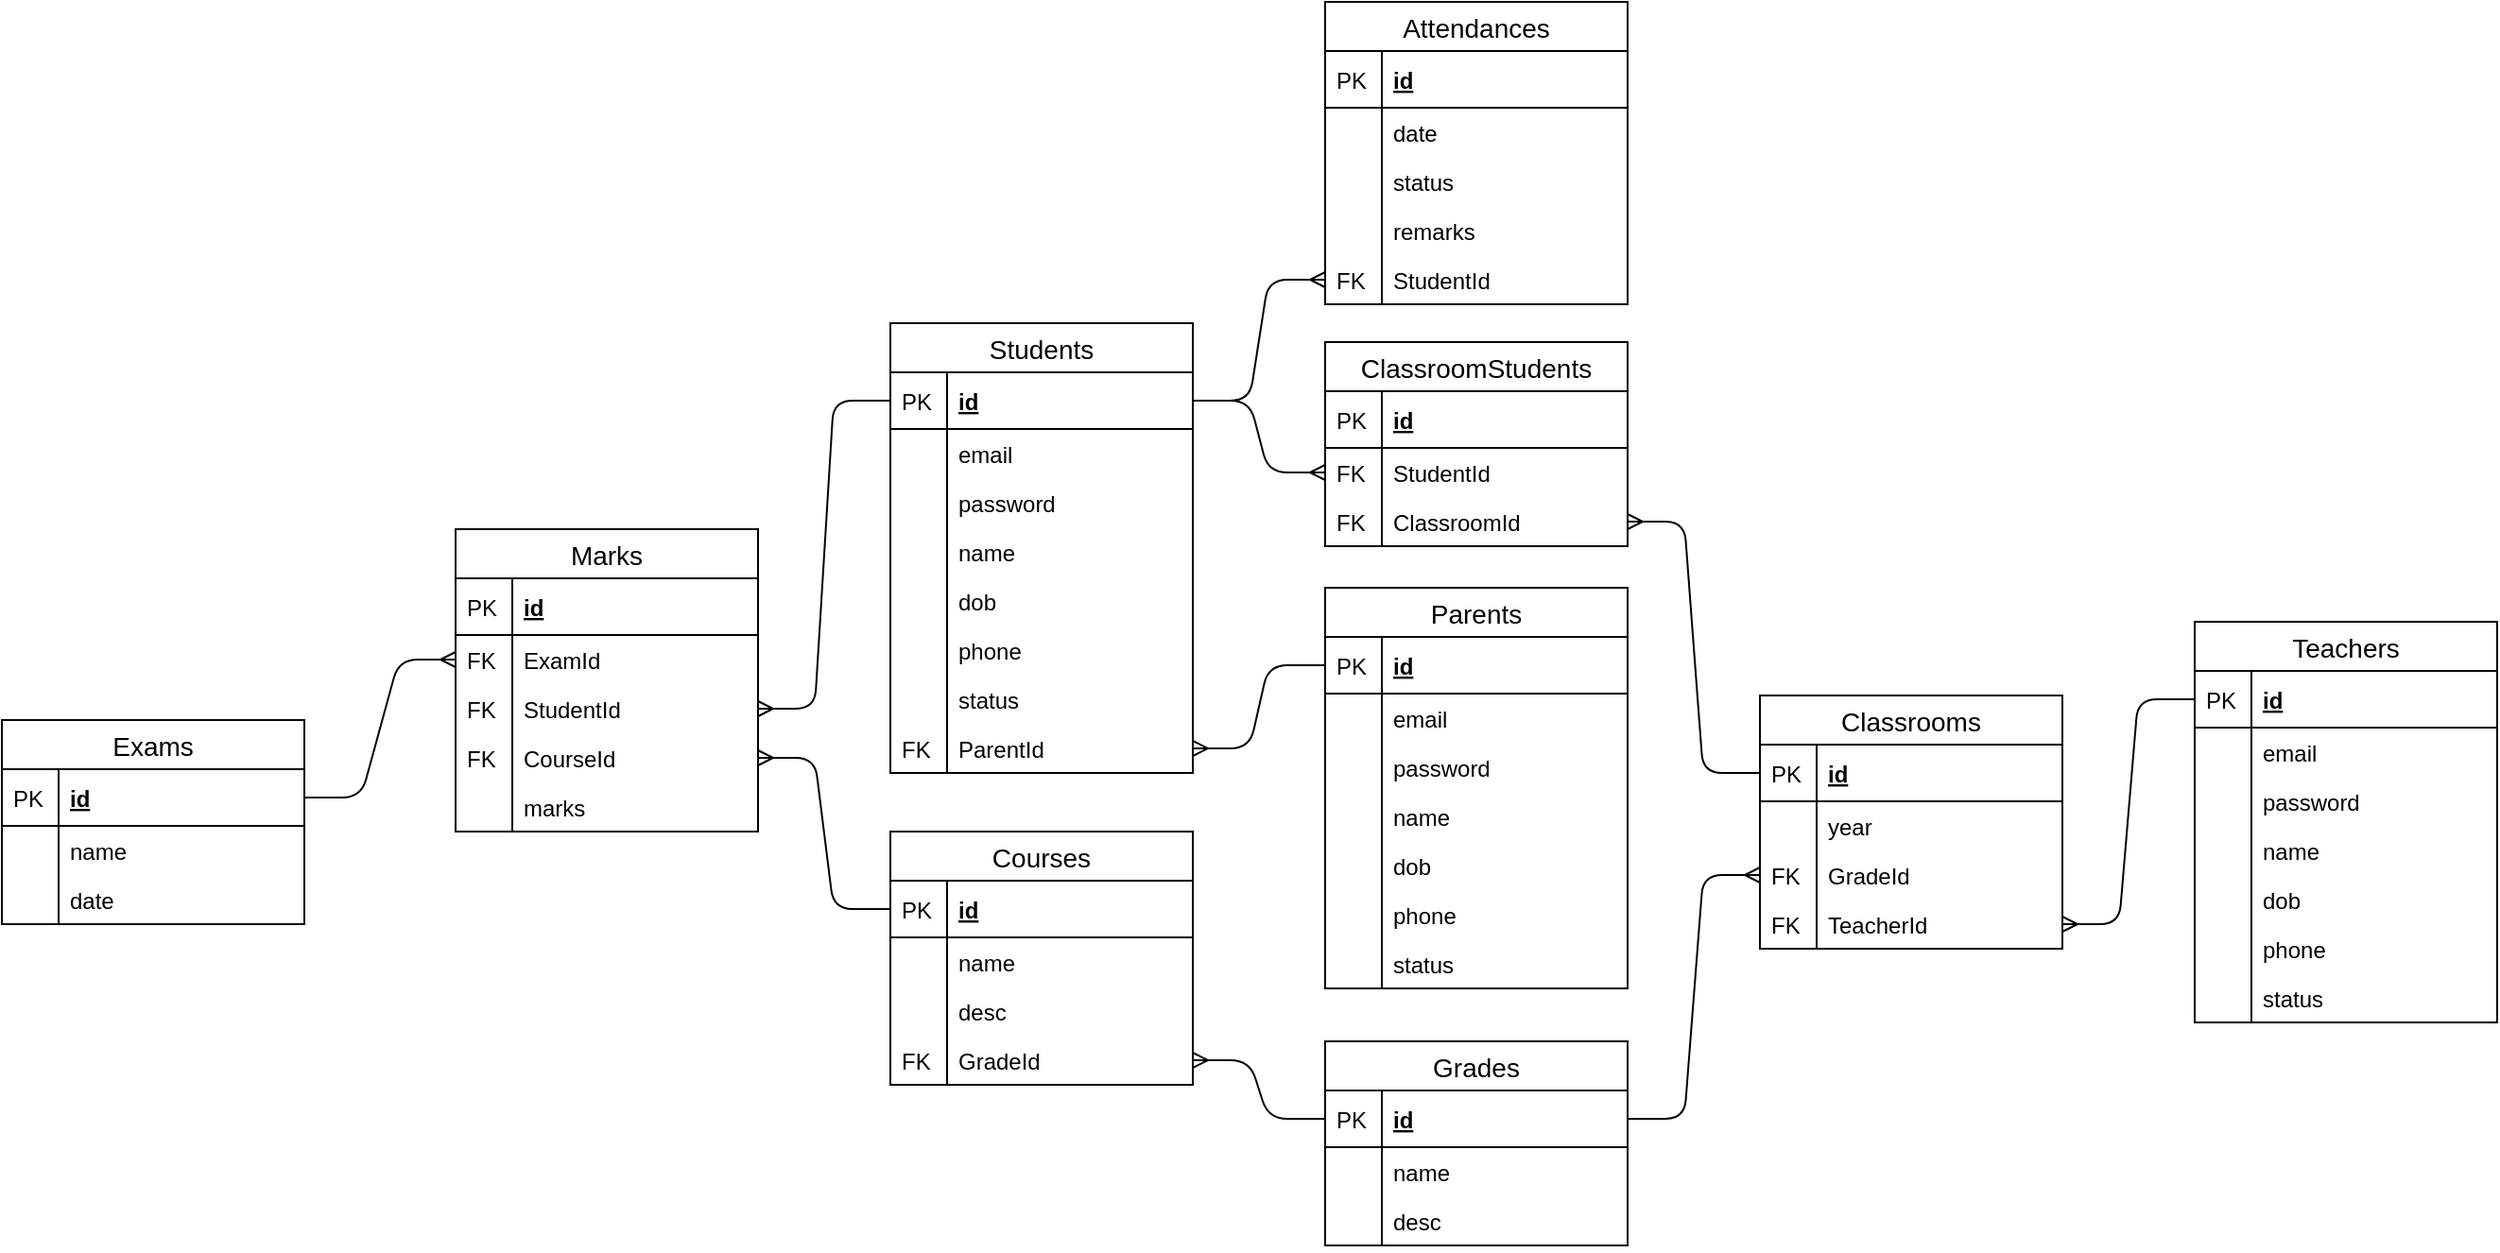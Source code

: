 <mxfile version="13.0.1" type="device"><diagram id="-WimsJEeC7SoEq4-91EJ" name="Page-1"><mxGraphModel dx="2272" dy="1792" grid="1" gridSize="10" guides="1" tooltips="1" connect="1" arrows="1" fold="1" page="1" pageScale="1" pageWidth="850" pageHeight="1100" math="0" shadow="0"><root><mxCell id="0"/><mxCell id="1" parent="0"/><mxCell id="pYUkInnVJMWrVLFBaY_e-166" style="edgeStyle=entityRelationEdgeStyle;rounded=1;orthogonalLoop=1;jettySize=auto;html=1;exitX=1;exitY=0.5;exitDx=0;exitDy=0;entryX=0;entryY=0.5;entryDx=0;entryDy=0;endArrow=ERmany;endFill=0;fontSize=23;" edge="1" parent="1" source="pYUkInnVJMWrVLFBaY_e-87" target="pYUkInnVJMWrVLFBaY_e-163"><mxGeometry relative="1" as="geometry"/></mxCell><mxCell id="pYUkInnVJMWrVLFBaY_e-167" style="edgeStyle=entityRelationEdgeStyle;rounded=1;orthogonalLoop=1;jettySize=auto;html=1;exitX=1;exitY=0.5;exitDx=0;exitDy=0;entryX=0;entryY=0.5;entryDx=0;entryDy=0;endArrow=none;endFill=0;fontSize=23;startArrow=ERmany;startFill=0;" edge="1" parent="1" source="pYUkInnVJMWrVLFBaY_e-146" target="pYUkInnVJMWrVLFBaY_e-125"><mxGeometry relative="1" as="geometry"/></mxCell><mxCell id="pYUkInnVJMWrVLFBaY_e-178" style="edgeStyle=entityRelationEdgeStyle;rounded=1;orthogonalLoop=1;jettySize=auto;html=1;exitX=1;exitY=0.5;exitDx=0;exitDy=0;entryX=0;entryY=0.5;entryDx=0;entryDy=0;endArrow=ERmany;endFill=0;fontSize=23;" edge="1" parent="1" source="pYUkInnVJMWrVLFBaY_e-170" target="pYUkInnVJMWrVLFBaY_e-144"><mxGeometry relative="1" as="geometry"/></mxCell><mxCell id="pYUkInnVJMWrVLFBaY_e-189" style="edgeStyle=entityRelationEdgeStyle;rounded=1;orthogonalLoop=1;jettySize=auto;html=1;exitX=1;exitY=0.5;exitDx=0;exitDy=0;entryX=0;entryY=0.5;entryDx=0;entryDy=0;endArrow=none;endFill=0;fontSize=23;startArrow=ERmany;startFill=0;" edge="1" parent="1" source="pYUkInnVJMWrVLFBaY_e-186" target="pYUkInnVJMWrVLFBaY_e-170"><mxGeometry relative="1" as="geometry"/></mxCell><mxCell id="pYUkInnVJMWrVLFBaY_e-203" style="edgeStyle=entityRelationEdgeStyle;rounded=1;orthogonalLoop=1;jettySize=auto;html=1;exitX=1;exitY=0.5;exitDx=0;exitDy=0;entryX=0;entryY=0.5;entryDx=0;entryDy=0;startArrow=none;startFill=0;endArrow=ERmany;endFill=0;fontSize=23;" edge="1" parent="1" source="pYUkInnVJMWrVLFBaY_e-87" target="pYUkInnVJMWrVLFBaY_e-199"><mxGeometry relative="1" as="geometry"/></mxCell><mxCell id="pYUkInnVJMWrVLFBaY_e-229" style="edgeStyle=entityRelationEdgeStyle;rounded=1;orthogonalLoop=1;jettySize=auto;html=1;exitX=1;exitY=0.5;exitDx=0;exitDy=0;entryX=0;entryY=0.5;entryDx=0;entryDy=0;startArrow=ERmany;startFill=0;endArrow=none;endFill=0;fontSize=23;" edge="1" parent="1" source="pYUkInnVJMWrVLFBaY_e-211" target="pYUkInnVJMWrVLFBaY_e-180"><mxGeometry relative="1" as="geometry"/></mxCell><mxCell id="pYUkInnVJMWrVLFBaY_e-231" style="edgeStyle=entityRelationEdgeStyle;rounded=1;orthogonalLoop=1;jettySize=auto;html=1;exitX=1;exitY=0.5;exitDx=0;exitDy=0;entryX=0;entryY=0.5;entryDx=0;entryDy=0;startArrow=ERmany;startFill=0;endArrow=none;endFill=0;fontSize=23;" edge="1" parent="1" source="pYUkInnVJMWrVLFBaY_e-209" target="pYUkInnVJMWrVLFBaY_e-87"><mxGeometry relative="1" as="geometry"/></mxCell><mxCell id="pYUkInnVJMWrVLFBaY_e-235" style="edgeStyle=entityRelationEdgeStyle;rounded=1;orthogonalLoop=1;jettySize=auto;html=1;exitX=1;exitY=0.5;exitDx=0;exitDy=0;entryX=0;entryY=0.5;entryDx=0;entryDy=0;startArrow=none;startFill=0;endArrow=ERmany;endFill=0;fontSize=23;" edge="1" parent="1" source="pYUkInnVJMWrVLFBaY_e-216" target="pYUkInnVJMWrVLFBaY_e-207"><mxGeometry relative="1" as="geometry"><mxPoint x="-570" y="-181.0" as="sourcePoint"/></mxGeometry></mxCell><mxCell id="pYUkInnVJMWrVLFBaY_e-236" style="edgeStyle=entityRelationEdgeStyle;rounded=1;orthogonalLoop=1;jettySize=auto;html=1;exitX=1;exitY=0.5;exitDx=0;exitDy=0;entryX=0;entryY=0.5;entryDx=0;entryDy=0;startArrow=ERmany;startFill=0;endArrow=none;endFill=0;fontSize=23;" edge="1" parent="1" source="pYUkInnVJMWrVLFBaY_e-103" target="pYUkInnVJMWrVLFBaY_e-108"><mxGeometry relative="1" as="geometry"/></mxCell><mxCell id="pYUkInnVJMWrVLFBaY_e-237" style="edgeStyle=entityRelationEdgeStyle;rounded=1;orthogonalLoop=1;jettySize=auto;html=1;exitX=1;exitY=0.5;exitDx=0;exitDy=0;entryX=0;entryY=0.5;entryDx=0;entryDy=0;startArrow=ERmany;startFill=0;endArrow=none;endFill=0;fontSize=23;" edge="1" parent="1" source="pYUkInnVJMWrVLFBaY_e-159" target="pYUkInnVJMWrVLFBaY_e-140"><mxGeometry relative="1" as="geometry"/></mxCell><mxCell id="pYUkInnVJMWrVLFBaY_e-204" value="Marks" style="swimlane;fontStyle=0;childLayout=stackLayout;horizontal=1;startSize=26;horizontalStack=0;resizeParent=1;resizeParentMax=0;resizeLast=0;collapsible=1;marginBottom=0;align=center;fontSize=14;" vertex="1" parent="1"><mxGeometry x="-440" y="-531" width="160" height="160" as="geometry"/></mxCell><mxCell id="pYUkInnVJMWrVLFBaY_e-205" value="id" style="shape=partialRectangle;top=0;left=0;right=0;bottom=1;align=left;verticalAlign=middle;fillColor=none;spacingLeft=34;spacingRight=4;overflow=hidden;rotatable=0;points=[[0,0.5],[1,0.5]];portConstraint=eastwest;dropTarget=0;fontStyle=5;fontSize=12;" vertex="1" parent="pYUkInnVJMWrVLFBaY_e-204"><mxGeometry y="26" width="160" height="30" as="geometry"/></mxCell><mxCell id="pYUkInnVJMWrVLFBaY_e-206" value="PK" style="shape=partialRectangle;top=0;left=0;bottom=0;fillColor=none;align=left;verticalAlign=middle;spacingLeft=4;spacingRight=4;overflow=hidden;rotatable=0;points=[];portConstraint=eastwest;part=1;fontSize=12;" vertex="1" connectable="0" parent="pYUkInnVJMWrVLFBaY_e-205"><mxGeometry width="30" height="30" as="geometry"/></mxCell><mxCell id="pYUkInnVJMWrVLFBaY_e-207" value="ExamId" style="shape=partialRectangle;top=0;left=0;right=0;bottom=0;align=left;verticalAlign=top;fillColor=none;spacingLeft=34;spacingRight=4;overflow=hidden;rotatable=0;points=[[0,0.5],[1,0.5]];portConstraint=eastwest;dropTarget=0;fontSize=12;" vertex="1" parent="pYUkInnVJMWrVLFBaY_e-204"><mxGeometry y="56" width="160" height="26" as="geometry"/></mxCell><mxCell id="pYUkInnVJMWrVLFBaY_e-208" value="FK" style="shape=partialRectangle;top=0;left=0;bottom=0;fillColor=none;align=left;verticalAlign=top;spacingLeft=4;spacingRight=4;overflow=hidden;rotatable=0;points=[];portConstraint=eastwest;part=1;fontSize=12;" vertex="1" connectable="0" parent="pYUkInnVJMWrVLFBaY_e-207"><mxGeometry width="30" height="26" as="geometry"/></mxCell><mxCell id="pYUkInnVJMWrVLFBaY_e-209" value="StudentId" style="shape=partialRectangle;top=0;left=0;right=0;bottom=0;align=left;verticalAlign=top;fillColor=none;spacingLeft=34;spacingRight=4;overflow=hidden;rotatable=0;points=[[0,0.5],[1,0.5]];portConstraint=eastwest;dropTarget=0;fontSize=12;" vertex="1" parent="pYUkInnVJMWrVLFBaY_e-204"><mxGeometry y="82" width="160" height="26" as="geometry"/></mxCell><mxCell id="pYUkInnVJMWrVLFBaY_e-210" value="FK" style="shape=partialRectangle;top=0;left=0;bottom=0;fillColor=none;align=left;verticalAlign=top;spacingLeft=4;spacingRight=4;overflow=hidden;rotatable=0;points=[];portConstraint=eastwest;part=1;fontSize=12;" vertex="1" connectable="0" parent="pYUkInnVJMWrVLFBaY_e-209"><mxGeometry width="30" height="26" as="geometry"/></mxCell><mxCell id="pYUkInnVJMWrVLFBaY_e-211" value="CourseId" style="shape=partialRectangle;top=0;left=0;right=0;bottom=0;align=left;verticalAlign=top;fillColor=none;spacingLeft=34;spacingRight=4;overflow=hidden;rotatable=0;points=[[0,0.5],[1,0.5]];portConstraint=eastwest;dropTarget=0;fontSize=12;" vertex="1" parent="pYUkInnVJMWrVLFBaY_e-204"><mxGeometry y="108" width="160" height="26" as="geometry"/></mxCell><mxCell id="pYUkInnVJMWrVLFBaY_e-212" value="FK" style="shape=partialRectangle;top=0;left=0;bottom=0;fillColor=none;align=left;verticalAlign=top;spacingLeft=4;spacingRight=4;overflow=hidden;rotatable=0;points=[];portConstraint=eastwest;part=1;fontSize=12;" vertex="1" connectable="0" parent="pYUkInnVJMWrVLFBaY_e-211"><mxGeometry width="30" height="26" as="geometry"/></mxCell><mxCell id="pYUkInnVJMWrVLFBaY_e-213" value="marks" style="shape=partialRectangle;top=0;left=0;right=0;bottom=0;align=left;verticalAlign=top;fillColor=none;spacingLeft=34;spacingRight=4;overflow=hidden;rotatable=0;points=[[0,0.5],[1,0.5]];portConstraint=eastwest;dropTarget=0;fontSize=12;" vertex="1" parent="pYUkInnVJMWrVLFBaY_e-204"><mxGeometry y="134" width="160" height="26" as="geometry"/></mxCell><mxCell id="pYUkInnVJMWrVLFBaY_e-214" value="" style="shape=partialRectangle;top=0;left=0;bottom=0;fillColor=none;align=left;verticalAlign=top;spacingLeft=4;spacingRight=4;overflow=hidden;rotatable=0;points=[];portConstraint=eastwest;part=1;fontSize=12;" vertex="1" connectable="0" parent="pYUkInnVJMWrVLFBaY_e-213"><mxGeometry width="30" height="26" as="geometry"/></mxCell><mxCell id="pYUkInnVJMWrVLFBaY_e-215" value="Exams" style="swimlane;fontStyle=0;childLayout=stackLayout;horizontal=1;startSize=26;horizontalStack=0;resizeParent=1;resizeParentMax=0;resizeLast=0;collapsible=1;marginBottom=0;align=center;fontSize=14;" vertex="1" parent="1"><mxGeometry x="-680" y="-430" width="160" height="108" as="geometry"/></mxCell><mxCell id="pYUkInnVJMWrVLFBaY_e-216" value="id" style="shape=partialRectangle;top=0;left=0;right=0;bottom=1;align=left;verticalAlign=middle;fillColor=none;spacingLeft=34;spacingRight=4;overflow=hidden;rotatable=0;points=[[0,0.5],[1,0.5]];portConstraint=eastwest;dropTarget=0;fontStyle=5;fontSize=12;" vertex="1" parent="pYUkInnVJMWrVLFBaY_e-215"><mxGeometry y="26" width="160" height="30" as="geometry"/></mxCell><mxCell id="pYUkInnVJMWrVLFBaY_e-217" value="PK" style="shape=partialRectangle;top=0;left=0;bottom=0;fillColor=none;align=left;verticalAlign=middle;spacingLeft=4;spacingRight=4;overflow=hidden;rotatable=0;points=[];portConstraint=eastwest;part=1;fontSize=12;" vertex="1" connectable="0" parent="pYUkInnVJMWrVLFBaY_e-216"><mxGeometry width="30" height="30" as="geometry"/></mxCell><mxCell id="pYUkInnVJMWrVLFBaY_e-220" value="name" style="shape=partialRectangle;top=0;left=0;right=0;bottom=0;align=left;verticalAlign=top;fillColor=none;spacingLeft=34;spacingRight=4;overflow=hidden;rotatable=0;points=[[0,0.5],[1,0.5]];portConstraint=eastwest;dropTarget=0;fontSize=12;" vertex="1" parent="pYUkInnVJMWrVLFBaY_e-215"><mxGeometry y="56" width="160" height="26" as="geometry"/></mxCell><mxCell id="pYUkInnVJMWrVLFBaY_e-221" value="" style="shape=partialRectangle;top=0;left=0;bottom=0;fillColor=none;align=left;verticalAlign=top;spacingLeft=4;spacingRight=4;overflow=hidden;rotatable=0;points=[];portConstraint=eastwest;part=1;fontSize=12;" vertex="1" connectable="0" parent="pYUkInnVJMWrVLFBaY_e-220"><mxGeometry width="30" height="26" as="geometry"/></mxCell><mxCell id="pYUkInnVJMWrVLFBaY_e-222" value="date" style="shape=partialRectangle;top=0;left=0;right=0;bottom=0;align=left;verticalAlign=top;fillColor=none;spacingLeft=34;spacingRight=4;overflow=hidden;rotatable=0;points=[[0,0.5],[1,0.5]];portConstraint=eastwest;dropTarget=0;fontSize=12;" vertex="1" parent="pYUkInnVJMWrVLFBaY_e-215"><mxGeometry y="82" width="160" height="26" as="geometry"/></mxCell><mxCell id="pYUkInnVJMWrVLFBaY_e-223" value="" style="shape=partialRectangle;top=0;left=0;bottom=0;fillColor=none;align=left;verticalAlign=top;spacingLeft=4;spacingRight=4;overflow=hidden;rotatable=0;points=[];portConstraint=eastwest;part=1;fontSize=12;" vertex="1" connectable="0" parent="pYUkInnVJMWrVLFBaY_e-222"><mxGeometry width="30" height="26" as="geometry"/></mxCell><mxCell id="pYUkInnVJMWrVLFBaY_e-139" value="Classrooms" style="swimlane;fontStyle=0;childLayout=stackLayout;horizontal=1;startSize=26;horizontalStack=0;resizeParent=1;resizeParentMax=0;resizeLast=0;collapsible=1;marginBottom=0;align=center;fontSize=14;" vertex="1" parent="1"><mxGeometry x="250" y="-443" width="160" height="134" as="geometry"/></mxCell><mxCell id="pYUkInnVJMWrVLFBaY_e-140" value="id" style="shape=partialRectangle;top=0;left=0;right=0;bottom=1;align=left;verticalAlign=middle;fillColor=none;spacingLeft=34;spacingRight=4;overflow=hidden;rotatable=0;points=[[0,0.5],[1,0.5]];portConstraint=eastwest;dropTarget=0;fontStyle=5;fontSize=12;" vertex="1" parent="pYUkInnVJMWrVLFBaY_e-139"><mxGeometry y="26" width="160" height="30" as="geometry"/></mxCell><mxCell id="pYUkInnVJMWrVLFBaY_e-141" value="PK" style="shape=partialRectangle;top=0;left=0;bottom=0;fillColor=none;align=left;verticalAlign=middle;spacingLeft=4;spacingRight=4;overflow=hidden;rotatable=0;points=[];portConstraint=eastwest;part=1;fontSize=12;" vertex="1" connectable="0" parent="pYUkInnVJMWrVLFBaY_e-140"><mxGeometry width="30" height="30" as="geometry"/></mxCell><mxCell id="pYUkInnVJMWrVLFBaY_e-142" value="year" style="shape=partialRectangle;top=0;left=0;right=0;bottom=0;align=left;verticalAlign=top;fillColor=none;spacingLeft=34;spacingRight=4;overflow=hidden;rotatable=0;points=[[0,0.5],[1,0.5]];portConstraint=eastwest;dropTarget=0;fontSize=12;" vertex="1" parent="pYUkInnVJMWrVLFBaY_e-139"><mxGeometry y="56" width="160" height="26" as="geometry"/></mxCell><mxCell id="pYUkInnVJMWrVLFBaY_e-143" value="" style="shape=partialRectangle;top=0;left=0;bottom=0;fillColor=none;align=left;verticalAlign=top;spacingLeft=4;spacingRight=4;overflow=hidden;rotatable=0;points=[];portConstraint=eastwest;part=1;fontSize=12;" vertex="1" connectable="0" parent="pYUkInnVJMWrVLFBaY_e-142"><mxGeometry width="30" height="26" as="geometry"/></mxCell><mxCell id="pYUkInnVJMWrVLFBaY_e-144" value="GradeId" style="shape=partialRectangle;top=0;left=0;right=0;bottom=0;align=left;verticalAlign=top;fillColor=none;spacingLeft=34;spacingRight=4;overflow=hidden;rotatable=0;points=[[0,0.5],[1,0.5]];portConstraint=eastwest;dropTarget=0;fontSize=12;" vertex="1" parent="pYUkInnVJMWrVLFBaY_e-139"><mxGeometry y="82" width="160" height="26" as="geometry"/></mxCell><mxCell id="pYUkInnVJMWrVLFBaY_e-145" value="FK" style="shape=partialRectangle;top=0;left=0;bottom=0;fillColor=none;align=left;verticalAlign=top;spacingLeft=4;spacingRight=4;overflow=hidden;rotatable=0;points=[];portConstraint=eastwest;part=1;fontSize=12;" vertex="1" connectable="0" parent="pYUkInnVJMWrVLFBaY_e-144"><mxGeometry width="30" height="26" as="geometry"/></mxCell><mxCell id="pYUkInnVJMWrVLFBaY_e-146" value="TeacherId" style="shape=partialRectangle;top=0;left=0;right=0;bottom=0;align=left;verticalAlign=top;fillColor=none;spacingLeft=34;spacingRight=4;overflow=hidden;rotatable=0;points=[[0,0.5],[1,0.5]];portConstraint=eastwest;dropTarget=0;fontSize=12;" vertex="1" parent="pYUkInnVJMWrVLFBaY_e-139"><mxGeometry y="108" width="160" height="26" as="geometry"/></mxCell><mxCell id="pYUkInnVJMWrVLFBaY_e-147" value="FK" style="shape=partialRectangle;top=0;left=0;bottom=0;fillColor=none;align=left;verticalAlign=top;spacingLeft=4;spacingRight=4;overflow=hidden;rotatable=0;points=[];portConstraint=eastwest;part=1;fontSize=12;" vertex="1" connectable="0" parent="pYUkInnVJMWrVLFBaY_e-146"><mxGeometry width="30" height="26" as="geometry"/></mxCell><mxCell id="pYUkInnVJMWrVLFBaY_e-124" value="Teachers" style="swimlane;fontStyle=0;childLayout=stackLayout;horizontal=1;startSize=26;horizontalStack=0;resizeParent=1;resizeParentMax=0;resizeLast=0;collapsible=1;marginBottom=0;align=center;fontSize=14;" vertex="1" parent="1"><mxGeometry x="480" y="-482" width="160" height="212" as="geometry"/></mxCell><mxCell id="pYUkInnVJMWrVLFBaY_e-125" value="id" style="shape=partialRectangle;top=0;left=0;right=0;bottom=1;align=left;verticalAlign=middle;fillColor=none;spacingLeft=34;spacingRight=4;overflow=hidden;rotatable=0;points=[[0,0.5],[1,0.5]];portConstraint=eastwest;dropTarget=0;fontStyle=5;fontSize=12;" vertex="1" parent="pYUkInnVJMWrVLFBaY_e-124"><mxGeometry y="26" width="160" height="30" as="geometry"/></mxCell><mxCell id="pYUkInnVJMWrVLFBaY_e-126" value="PK" style="shape=partialRectangle;top=0;left=0;bottom=0;fillColor=none;align=left;verticalAlign=middle;spacingLeft=4;spacingRight=4;overflow=hidden;rotatable=0;points=[];portConstraint=eastwest;part=1;fontSize=12;" vertex="1" connectable="0" parent="pYUkInnVJMWrVLFBaY_e-125"><mxGeometry width="30" height="30" as="geometry"/></mxCell><mxCell id="pYUkInnVJMWrVLFBaY_e-127" value="email" style="shape=partialRectangle;top=0;left=0;right=0;bottom=0;align=left;verticalAlign=top;fillColor=none;spacingLeft=34;spacingRight=4;overflow=hidden;rotatable=0;points=[[0,0.5],[1,0.5]];portConstraint=eastwest;dropTarget=0;fontSize=12;" vertex="1" parent="pYUkInnVJMWrVLFBaY_e-124"><mxGeometry y="56" width="160" height="26" as="geometry"/></mxCell><mxCell id="pYUkInnVJMWrVLFBaY_e-128" value="" style="shape=partialRectangle;top=0;left=0;bottom=0;fillColor=none;align=left;verticalAlign=top;spacingLeft=4;spacingRight=4;overflow=hidden;rotatable=0;points=[];portConstraint=eastwest;part=1;fontSize=12;" vertex="1" connectable="0" parent="pYUkInnVJMWrVLFBaY_e-127"><mxGeometry width="30" height="26" as="geometry"/></mxCell><mxCell id="pYUkInnVJMWrVLFBaY_e-129" value="password" style="shape=partialRectangle;top=0;left=0;right=0;bottom=0;align=left;verticalAlign=top;fillColor=none;spacingLeft=34;spacingRight=4;overflow=hidden;rotatable=0;points=[[0,0.5],[1,0.5]];portConstraint=eastwest;dropTarget=0;fontSize=12;" vertex="1" parent="pYUkInnVJMWrVLFBaY_e-124"><mxGeometry y="82" width="160" height="26" as="geometry"/></mxCell><mxCell id="pYUkInnVJMWrVLFBaY_e-130" value="" style="shape=partialRectangle;top=0;left=0;bottom=0;fillColor=none;align=left;verticalAlign=top;spacingLeft=4;spacingRight=4;overflow=hidden;rotatable=0;points=[];portConstraint=eastwest;part=1;fontSize=12;" vertex="1" connectable="0" parent="pYUkInnVJMWrVLFBaY_e-129"><mxGeometry width="30" height="26" as="geometry"/></mxCell><mxCell id="pYUkInnVJMWrVLFBaY_e-131" value="name" style="shape=partialRectangle;top=0;left=0;right=0;bottom=0;align=left;verticalAlign=top;fillColor=none;spacingLeft=34;spacingRight=4;overflow=hidden;rotatable=0;points=[[0,0.5],[1,0.5]];portConstraint=eastwest;dropTarget=0;fontSize=12;" vertex="1" parent="pYUkInnVJMWrVLFBaY_e-124"><mxGeometry y="108" width="160" height="26" as="geometry"/></mxCell><mxCell id="pYUkInnVJMWrVLFBaY_e-132" value="" style="shape=partialRectangle;top=0;left=0;bottom=0;fillColor=none;align=left;verticalAlign=top;spacingLeft=4;spacingRight=4;overflow=hidden;rotatable=0;points=[];portConstraint=eastwest;part=1;fontSize=12;" vertex="1" connectable="0" parent="pYUkInnVJMWrVLFBaY_e-131"><mxGeometry width="30" height="26" as="geometry"/></mxCell><mxCell id="pYUkInnVJMWrVLFBaY_e-133" value="dob" style="shape=partialRectangle;top=0;left=0;right=0;bottom=0;align=left;verticalAlign=top;fillColor=none;spacingLeft=34;spacingRight=4;overflow=hidden;rotatable=0;points=[[0,0.5],[1,0.5]];portConstraint=eastwest;dropTarget=0;fontSize=12;" vertex="1" parent="pYUkInnVJMWrVLFBaY_e-124"><mxGeometry y="134" width="160" height="26" as="geometry"/></mxCell><mxCell id="pYUkInnVJMWrVLFBaY_e-134" value="" style="shape=partialRectangle;top=0;left=0;bottom=0;fillColor=none;align=left;verticalAlign=top;spacingLeft=4;spacingRight=4;overflow=hidden;rotatable=0;points=[];portConstraint=eastwest;part=1;fontSize=12;" vertex="1" connectable="0" parent="pYUkInnVJMWrVLFBaY_e-133"><mxGeometry width="30" height="26" as="geometry"/></mxCell><mxCell id="pYUkInnVJMWrVLFBaY_e-135" value="phone" style="shape=partialRectangle;top=0;left=0;right=0;bottom=0;align=left;verticalAlign=top;fillColor=none;spacingLeft=34;spacingRight=4;overflow=hidden;rotatable=0;points=[[0,0.5],[1,0.5]];portConstraint=eastwest;dropTarget=0;fontSize=12;" vertex="1" parent="pYUkInnVJMWrVLFBaY_e-124"><mxGeometry y="160" width="160" height="26" as="geometry"/></mxCell><mxCell id="pYUkInnVJMWrVLFBaY_e-136" value="" style="shape=partialRectangle;top=0;left=0;bottom=0;fillColor=none;align=left;verticalAlign=top;spacingLeft=4;spacingRight=4;overflow=hidden;rotatable=0;points=[];portConstraint=eastwest;part=1;fontSize=12;" vertex="1" connectable="0" parent="pYUkInnVJMWrVLFBaY_e-135"><mxGeometry width="30" height="26" as="geometry"/></mxCell><mxCell id="pYUkInnVJMWrVLFBaY_e-137" value="status" style="shape=partialRectangle;top=0;left=0;right=0;bottom=0;align=left;verticalAlign=top;fillColor=none;spacingLeft=34;spacingRight=4;overflow=hidden;rotatable=0;points=[[0,0.5],[1,0.5]];portConstraint=eastwest;dropTarget=0;fontSize=12;" vertex="1" parent="pYUkInnVJMWrVLFBaY_e-124"><mxGeometry y="186" width="160" height="26" as="geometry"/></mxCell><mxCell id="pYUkInnVJMWrVLFBaY_e-138" value="" style="shape=partialRectangle;top=0;left=0;bottom=0;fillColor=none;align=left;verticalAlign=top;spacingLeft=4;spacingRight=4;overflow=hidden;rotatable=0;points=[];portConstraint=eastwest;part=1;fontSize=12;" vertex="1" connectable="0" parent="pYUkInnVJMWrVLFBaY_e-137"><mxGeometry width="30" height="26" as="geometry"/></mxCell><mxCell id="pYUkInnVJMWrVLFBaY_e-179" value="Courses" style="swimlane;fontStyle=0;childLayout=stackLayout;horizontal=1;startSize=26;horizontalStack=0;resizeParent=1;resizeParentMax=0;resizeLast=0;collapsible=1;marginBottom=0;align=center;fontSize=14;" vertex="1" parent="1"><mxGeometry x="-210" y="-371" width="160" height="134" as="geometry"/></mxCell><mxCell id="pYUkInnVJMWrVLFBaY_e-180" value="id" style="shape=partialRectangle;top=0;left=0;right=0;bottom=1;align=left;verticalAlign=middle;fillColor=none;spacingLeft=34;spacingRight=4;overflow=hidden;rotatable=0;points=[[0,0.5],[1,0.5]];portConstraint=eastwest;dropTarget=0;fontStyle=5;fontSize=12;" vertex="1" parent="pYUkInnVJMWrVLFBaY_e-179"><mxGeometry y="26" width="160" height="30" as="geometry"/></mxCell><mxCell id="pYUkInnVJMWrVLFBaY_e-181" value="PK" style="shape=partialRectangle;top=0;left=0;bottom=0;fillColor=none;align=left;verticalAlign=middle;spacingLeft=4;spacingRight=4;overflow=hidden;rotatable=0;points=[];portConstraint=eastwest;part=1;fontSize=12;" vertex="1" connectable="0" parent="pYUkInnVJMWrVLFBaY_e-180"><mxGeometry width="30" height="30" as="geometry"/></mxCell><mxCell id="pYUkInnVJMWrVLFBaY_e-182" value="name" style="shape=partialRectangle;top=0;left=0;right=0;bottom=0;align=left;verticalAlign=top;fillColor=none;spacingLeft=34;spacingRight=4;overflow=hidden;rotatable=0;points=[[0,0.5],[1,0.5]];portConstraint=eastwest;dropTarget=0;fontSize=12;" vertex="1" parent="pYUkInnVJMWrVLFBaY_e-179"><mxGeometry y="56" width="160" height="26" as="geometry"/></mxCell><mxCell id="pYUkInnVJMWrVLFBaY_e-183" value="" style="shape=partialRectangle;top=0;left=0;bottom=0;fillColor=none;align=left;verticalAlign=top;spacingLeft=4;spacingRight=4;overflow=hidden;rotatable=0;points=[];portConstraint=eastwest;part=1;fontSize=12;" vertex="1" connectable="0" parent="pYUkInnVJMWrVLFBaY_e-182"><mxGeometry width="30" height="26" as="geometry"/></mxCell><mxCell id="pYUkInnVJMWrVLFBaY_e-184" value="desc" style="shape=partialRectangle;top=0;left=0;right=0;bottom=0;align=left;verticalAlign=top;fillColor=none;spacingLeft=34;spacingRight=4;overflow=hidden;rotatable=0;points=[[0,0.5],[1,0.5]];portConstraint=eastwest;dropTarget=0;fontSize=12;" vertex="1" parent="pYUkInnVJMWrVLFBaY_e-179"><mxGeometry y="82" width="160" height="26" as="geometry"/></mxCell><mxCell id="pYUkInnVJMWrVLFBaY_e-185" value="" style="shape=partialRectangle;top=0;left=0;bottom=0;fillColor=none;align=left;verticalAlign=top;spacingLeft=4;spacingRight=4;overflow=hidden;rotatable=0;points=[];portConstraint=eastwest;part=1;fontSize=12;" vertex="1" connectable="0" parent="pYUkInnVJMWrVLFBaY_e-184"><mxGeometry width="30" height="26" as="geometry"/></mxCell><mxCell id="pYUkInnVJMWrVLFBaY_e-186" value="GradeId" style="shape=partialRectangle;top=0;left=0;right=0;bottom=0;align=left;verticalAlign=top;fillColor=none;spacingLeft=34;spacingRight=4;overflow=hidden;rotatable=0;points=[[0,0.5],[1,0.5]];portConstraint=eastwest;dropTarget=0;fontSize=12;" vertex="1" parent="pYUkInnVJMWrVLFBaY_e-179"><mxGeometry y="108" width="160" height="26" as="geometry"/></mxCell><mxCell id="pYUkInnVJMWrVLFBaY_e-187" value="FK" style="shape=partialRectangle;top=0;left=0;bottom=0;fillColor=none;align=left;verticalAlign=top;spacingLeft=4;spacingRight=4;overflow=hidden;rotatable=0;points=[];portConstraint=eastwest;part=1;fontSize=12;" vertex="1" connectable="0" parent="pYUkInnVJMWrVLFBaY_e-186"><mxGeometry width="30" height="26" as="geometry"/></mxCell><mxCell id="pYUkInnVJMWrVLFBaY_e-107" value="Parents" style="swimlane;fontStyle=0;childLayout=stackLayout;horizontal=1;startSize=26;horizontalStack=0;resizeParent=1;resizeParentMax=0;resizeLast=0;collapsible=1;marginBottom=0;align=center;fontSize=14;" vertex="1" parent="1"><mxGeometry x="20" y="-500" width="160" height="212" as="geometry"/></mxCell><mxCell id="pYUkInnVJMWrVLFBaY_e-108" value="id" style="shape=partialRectangle;top=0;left=0;right=0;bottom=1;align=left;verticalAlign=middle;fillColor=none;spacingLeft=34;spacingRight=4;overflow=hidden;rotatable=0;points=[[0,0.5],[1,0.5]];portConstraint=eastwest;dropTarget=0;fontStyle=5;fontSize=12;" vertex="1" parent="pYUkInnVJMWrVLFBaY_e-107"><mxGeometry y="26" width="160" height="30" as="geometry"/></mxCell><mxCell id="pYUkInnVJMWrVLFBaY_e-109" value="PK" style="shape=partialRectangle;top=0;left=0;bottom=0;fillColor=none;align=left;verticalAlign=middle;spacingLeft=4;spacingRight=4;overflow=hidden;rotatable=0;points=[];portConstraint=eastwest;part=1;fontSize=12;" vertex="1" connectable="0" parent="pYUkInnVJMWrVLFBaY_e-108"><mxGeometry width="30" height="30" as="geometry"/></mxCell><mxCell id="pYUkInnVJMWrVLFBaY_e-110" value="email" style="shape=partialRectangle;top=0;left=0;right=0;bottom=0;align=left;verticalAlign=top;fillColor=none;spacingLeft=34;spacingRight=4;overflow=hidden;rotatable=0;points=[[0,0.5],[1,0.5]];portConstraint=eastwest;dropTarget=0;fontSize=12;" vertex="1" parent="pYUkInnVJMWrVLFBaY_e-107"><mxGeometry y="56" width="160" height="26" as="geometry"/></mxCell><mxCell id="pYUkInnVJMWrVLFBaY_e-111" value="" style="shape=partialRectangle;top=0;left=0;bottom=0;fillColor=none;align=left;verticalAlign=top;spacingLeft=4;spacingRight=4;overflow=hidden;rotatable=0;points=[];portConstraint=eastwest;part=1;fontSize=12;" vertex="1" connectable="0" parent="pYUkInnVJMWrVLFBaY_e-110"><mxGeometry width="30" height="26" as="geometry"/></mxCell><mxCell id="pYUkInnVJMWrVLFBaY_e-112" value="password" style="shape=partialRectangle;top=0;left=0;right=0;bottom=0;align=left;verticalAlign=top;fillColor=none;spacingLeft=34;spacingRight=4;overflow=hidden;rotatable=0;points=[[0,0.5],[1,0.5]];portConstraint=eastwest;dropTarget=0;fontSize=12;" vertex="1" parent="pYUkInnVJMWrVLFBaY_e-107"><mxGeometry y="82" width="160" height="26" as="geometry"/></mxCell><mxCell id="pYUkInnVJMWrVLFBaY_e-113" value="" style="shape=partialRectangle;top=0;left=0;bottom=0;fillColor=none;align=left;verticalAlign=top;spacingLeft=4;spacingRight=4;overflow=hidden;rotatable=0;points=[];portConstraint=eastwest;part=1;fontSize=12;" vertex="1" connectable="0" parent="pYUkInnVJMWrVLFBaY_e-112"><mxGeometry width="30" height="26" as="geometry"/></mxCell><mxCell id="pYUkInnVJMWrVLFBaY_e-114" value="name" style="shape=partialRectangle;top=0;left=0;right=0;bottom=0;align=left;verticalAlign=top;fillColor=none;spacingLeft=34;spacingRight=4;overflow=hidden;rotatable=0;points=[[0,0.5],[1,0.5]];portConstraint=eastwest;dropTarget=0;fontSize=12;" vertex="1" parent="pYUkInnVJMWrVLFBaY_e-107"><mxGeometry y="108" width="160" height="26" as="geometry"/></mxCell><mxCell id="pYUkInnVJMWrVLFBaY_e-115" value="" style="shape=partialRectangle;top=0;left=0;bottom=0;fillColor=none;align=left;verticalAlign=top;spacingLeft=4;spacingRight=4;overflow=hidden;rotatable=0;points=[];portConstraint=eastwest;part=1;fontSize=12;" vertex="1" connectable="0" parent="pYUkInnVJMWrVLFBaY_e-114"><mxGeometry width="30" height="26" as="geometry"/></mxCell><mxCell id="pYUkInnVJMWrVLFBaY_e-116" value="dob" style="shape=partialRectangle;top=0;left=0;right=0;bottom=0;align=left;verticalAlign=top;fillColor=none;spacingLeft=34;spacingRight=4;overflow=hidden;rotatable=0;points=[[0,0.5],[1,0.5]];portConstraint=eastwest;dropTarget=0;fontSize=12;" vertex="1" parent="pYUkInnVJMWrVLFBaY_e-107"><mxGeometry y="134" width="160" height="26" as="geometry"/></mxCell><mxCell id="pYUkInnVJMWrVLFBaY_e-117" value="" style="shape=partialRectangle;top=0;left=0;bottom=0;fillColor=none;align=left;verticalAlign=top;spacingLeft=4;spacingRight=4;overflow=hidden;rotatable=0;points=[];portConstraint=eastwest;part=1;fontSize=12;" vertex="1" connectable="0" parent="pYUkInnVJMWrVLFBaY_e-116"><mxGeometry width="30" height="26" as="geometry"/></mxCell><mxCell id="pYUkInnVJMWrVLFBaY_e-118" value="phone" style="shape=partialRectangle;top=0;left=0;right=0;bottom=0;align=left;verticalAlign=top;fillColor=none;spacingLeft=34;spacingRight=4;overflow=hidden;rotatable=0;points=[[0,0.5],[1,0.5]];portConstraint=eastwest;dropTarget=0;fontSize=12;" vertex="1" parent="pYUkInnVJMWrVLFBaY_e-107"><mxGeometry y="160" width="160" height="26" as="geometry"/></mxCell><mxCell id="pYUkInnVJMWrVLFBaY_e-119" value="" style="shape=partialRectangle;top=0;left=0;bottom=0;fillColor=none;align=left;verticalAlign=top;spacingLeft=4;spacingRight=4;overflow=hidden;rotatable=0;points=[];portConstraint=eastwest;part=1;fontSize=12;" vertex="1" connectable="0" parent="pYUkInnVJMWrVLFBaY_e-118"><mxGeometry width="30" height="26" as="geometry"/></mxCell><mxCell id="pYUkInnVJMWrVLFBaY_e-120" value="status" style="shape=partialRectangle;top=0;left=0;right=0;bottom=0;align=left;verticalAlign=top;fillColor=none;spacingLeft=34;spacingRight=4;overflow=hidden;rotatable=0;points=[[0,0.5],[1,0.5]];portConstraint=eastwest;dropTarget=0;fontSize=12;" vertex="1" parent="pYUkInnVJMWrVLFBaY_e-107"><mxGeometry y="186" width="160" height="26" as="geometry"/></mxCell><mxCell id="pYUkInnVJMWrVLFBaY_e-121" value="" style="shape=partialRectangle;top=0;left=0;bottom=0;fillColor=none;align=left;verticalAlign=top;spacingLeft=4;spacingRight=4;overflow=hidden;rotatable=0;points=[];portConstraint=eastwest;part=1;fontSize=12;" vertex="1" connectable="0" parent="pYUkInnVJMWrVLFBaY_e-120"><mxGeometry width="30" height="26" as="geometry"/></mxCell><mxCell id="pYUkInnVJMWrVLFBaY_e-169" value="Grades" style="swimlane;fontStyle=0;childLayout=stackLayout;horizontal=1;startSize=26;horizontalStack=0;resizeParent=1;resizeParentMax=0;resizeLast=0;collapsible=1;marginBottom=0;align=center;fontSize=14;" vertex="1" parent="1"><mxGeometry x="20" y="-260" width="160" height="108" as="geometry"/></mxCell><mxCell id="pYUkInnVJMWrVLFBaY_e-170" value="id" style="shape=partialRectangle;top=0;left=0;right=0;bottom=1;align=left;verticalAlign=middle;fillColor=none;spacingLeft=34;spacingRight=4;overflow=hidden;rotatable=0;points=[[0,0.5],[1,0.5]];portConstraint=eastwest;dropTarget=0;fontStyle=5;fontSize=12;" vertex="1" parent="pYUkInnVJMWrVLFBaY_e-169"><mxGeometry y="26" width="160" height="30" as="geometry"/></mxCell><mxCell id="pYUkInnVJMWrVLFBaY_e-171" value="PK" style="shape=partialRectangle;top=0;left=0;bottom=0;fillColor=none;align=left;verticalAlign=middle;spacingLeft=4;spacingRight=4;overflow=hidden;rotatable=0;points=[];portConstraint=eastwest;part=1;fontSize=12;" vertex="1" connectable="0" parent="pYUkInnVJMWrVLFBaY_e-170"><mxGeometry width="30" height="30" as="geometry"/></mxCell><mxCell id="pYUkInnVJMWrVLFBaY_e-172" value="name" style="shape=partialRectangle;top=0;left=0;right=0;bottom=0;align=left;verticalAlign=top;fillColor=none;spacingLeft=34;spacingRight=4;overflow=hidden;rotatable=0;points=[[0,0.5],[1,0.5]];portConstraint=eastwest;dropTarget=0;fontSize=12;" vertex="1" parent="pYUkInnVJMWrVLFBaY_e-169"><mxGeometry y="56" width="160" height="26" as="geometry"/></mxCell><mxCell id="pYUkInnVJMWrVLFBaY_e-173" value="" style="shape=partialRectangle;top=0;left=0;bottom=0;fillColor=none;align=left;verticalAlign=top;spacingLeft=4;spacingRight=4;overflow=hidden;rotatable=0;points=[];portConstraint=eastwest;part=1;fontSize=12;" vertex="1" connectable="0" parent="pYUkInnVJMWrVLFBaY_e-172"><mxGeometry width="30" height="26" as="geometry"/></mxCell><mxCell id="pYUkInnVJMWrVLFBaY_e-174" value="desc" style="shape=partialRectangle;top=0;left=0;right=0;bottom=0;align=left;verticalAlign=top;fillColor=none;spacingLeft=34;spacingRight=4;overflow=hidden;rotatable=0;points=[[0,0.5],[1,0.5]];portConstraint=eastwest;dropTarget=0;fontSize=12;" vertex="1" parent="pYUkInnVJMWrVLFBaY_e-169"><mxGeometry y="82" width="160" height="26" as="geometry"/></mxCell><mxCell id="pYUkInnVJMWrVLFBaY_e-175" value="" style="shape=partialRectangle;top=0;left=0;bottom=0;fillColor=none;align=left;verticalAlign=top;spacingLeft=4;spacingRight=4;overflow=hidden;rotatable=0;points=[];portConstraint=eastwest;part=1;fontSize=12;" vertex="1" connectable="0" parent="pYUkInnVJMWrVLFBaY_e-174"><mxGeometry width="30" height="26" as="geometry"/></mxCell><mxCell id="pYUkInnVJMWrVLFBaY_e-86" value="Students" style="swimlane;fontStyle=0;childLayout=stackLayout;horizontal=1;startSize=26;horizontalStack=0;resizeParent=1;resizeParentMax=0;resizeLast=0;collapsible=1;marginBottom=0;align=center;fontSize=14;" vertex="1" parent="1"><mxGeometry x="-210" y="-640" width="160" height="238" as="geometry"/></mxCell><mxCell id="pYUkInnVJMWrVLFBaY_e-87" value="id" style="shape=partialRectangle;top=0;left=0;right=0;bottom=1;align=left;verticalAlign=middle;fillColor=none;spacingLeft=34;spacingRight=4;overflow=hidden;rotatable=0;points=[[0,0.5],[1,0.5]];portConstraint=eastwest;dropTarget=0;fontStyle=5;fontSize=12;" vertex="1" parent="pYUkInnVJMWrVLFBaY_e-86"><mxGeometry y="26" width="160" height="30" as="geometry"/></mxCell><mxCell id="pYUkInnVJMWrVLFBaY_e-88" value="PK" style="shape=partialRectangle;top=0;left=0;bottom=0;fillColor=none;align=left;verticalAlign=middle;spacingLeft=4;spacingRight=4;overflow=hidden;rotatable=0;points=[];portConstraint=eastwest;part=1;fontSize=12;" vertex="1" connectable="0" parent="pYUkInnVJMWrVLFBaY_e-87"><mxGeometry width="30" height="30" as="geometry"/></mxCell><mxCell id="pYUkInnVJMWrVLFBaY_e-89" value="email" style="shape=partialRectangle;top=0;left=0;right=0;bottom=0;align=left;verticalAlign=top;fillColor=none;spacingLeft=34;spacingRight=4;overflow=hidden;rotatable=0;points=[[0,0.5],[1,0.5]];portConstraint=eastwest;dropTarget=0;fontSize=12;" vertex="1" parent="pYUkInnVJMWrVLFBaY_e-86"><mxGeometry y="56" width="160" height="26" as="geometry"/></mxCell><mxCell id="pYUkInnVJMWrVLFBaY_e-90" value="" style="shape=partialRectangle;top=0;left=0;bottom=0;fillColor=none;align=left;verticalAlign=top;spacingLeft=4;spacingRight=4;overflow=hidden;rotatable=0;points=[];portConstraint=eastwest;part=1;fontSize=12;" vertex="1" connectable="0" parent="pYUkInnVJMWrVLFBaY_e-89"><mxGeometry width="30" height="26" as="geometry"/></mxCell><mxCell id="pYUkInnVJMWrVLFBaY_e-91" value="password" style="shape=partialRectangle;top=0;left=0;right=0;bottom=0;align=left;verticalAlign=top;fillColor=none;spacingLeft=34;spacingRight=4;overflow=hidden;rotatable=0;points=[[0,0.5],[1,0.5]];portConstraint=eastwest;dropTarget=0;fontSize=12;" vertex="1" parent="pYUkInnVJMWrVLFBaY_e-86"><mxGeometry y="82" width="160" height="26" as="geometry"/></mxCell><mxCell id="pYUkInnVJMWrVLFBaY_e-92" value="" style="shape=partialRectangle;top=0;left=0;bottom=0;fillColor=none;align=left;verticalAlign=top;spacingLeft=4;spacingRight=4;overflow=hidden;rotatable=0;points=[];portConstraint=eastwest;part=1;fontSize=12;" vertex="1" connectable="0" parent="pYUkInnVJMWrVLFBaY_e-91"><mxGeometry width="30" height="26" as="geometry"/></mxCell><mxCell id="pYUkInnVJMWrVLFBaY_e-93" value="name" style="shape=partialRectangle;top=0;left=0;right=0;bottom=0;align=left;verticalAlign=top;fillColor=none;spacingLeft=34;spacingRight=4;overflow=hidden;rotatable=0;points=[[0,0.5],[1,0.5]];portConstraint=eastwest;dropTarget=0;fontSize=12;" vertex="1" parent="pYUkInnVJMWrVLFBaY_e-86"><mxGeometry y="108" width="160" height="26" as="geometry"/></mxCell><mxCell id="pYUkInnVJMWrVLFBaY_e-94" value="" style="shape=partialRectangle;top=0;left=0;bottom=0;fillColor=none;align=left;verticalAlign=top;spacingLeft=4;spacingRight=4;overflow=hidden;rotatable=0;points=[];portConstraint=eastwest;part=1;fontSize=12;" vertex="1" connectable="0" parent="pYUkInnVJMWrVLFBaY_e-93"><mxGeometry width="30" height="26" as="geometry"/></mxCell><mxCell id="pYUkInnVJMWrVLFBaY_e-99" value="dob" style="shape=partialRectangle;top=0;left=0;right=0;bottom=0;align=left;verticalAlign=top;fillColor=none;spacingLeft=34;spacingRight=4;overflow=hidden;rotatable=0;points=[[0,0.5],[1,0.5]];portConstraint=eastwest;dropTarget=0;fontSize=12;" vertex="1" parent="pYUkInnVJMWrVLFBaY_e-86"><mxGeometry y="134" width="160" height="26" as="geometry"/></mxCell><mxCell id="pYUkInnVJMWrVLFBaY_e-100" value="" style="shape=partialRectangle;top=0;left=0;bottom=0;fillColor=none;align=left;verticalAlign=top;spacingLeft=4;spacingRight=4;overflow=hidden;rotatable=0;points=[];portConstraint=eastwest;part=1;fontSize=12;" vertex="1" connectable="0" parent="pYUkInnVJMWrVLFBaY_e-99"><mxGeometry width="30" height="26" as="geometry"/></mxCell><mxCell id="pYUkInnVJMWrVLFBaY_e-101" value="phone" style="shape=partialRectangle;top=0;left=0;right=0;bottom=0;align=left;verticalAlign=top;fillColor=none;spacingLeft=34;spacingRight=4;overflow=hidden;rotatable=0;points=[[0,0.5],[1,0.5]];portConstraint=eastwest;dropTarget=0;fontSize=12;" vertex="1" parent="pYUkInnVJMWrVLFBaY_e-86"><mxGeometry y="160" width="160" height="26" as="geometry"/></mxCell><mxCell id="pYUkInnVJMWrVLFBaY_e-102" value="" style="shape=partialRectangle;top=0;left=0;bottom=0;fillColor=none;align=left;verticalAlign=top;spacingLeft=4;spacingRight=4;overflow=hidden;rotatable=0;points=[];portConstraint=eastwest;part=1;fontSize=12;" vertex="1" connectable="0" parent="pYUkInnVJMWrVLFBaY_e-101"><mxGeometry width="30" height="26" as="geometry"/></mxCell><mxCell id="pYUkInnVJMWrVLFBaY_e-105" value="status" style="shape=partialRectangle;top=0;left=0;right=0;bottom=0;align=left;verticalAlign=top;fillColor=none;spacingLeft=34;spacingRight=4;overflow=hidden;rotatable=0;points=[[0,0.5],[1,0.5]];portConstraint=eastwest;dropTarget=0;fontSize=12;" vertex="1" parent="pYUkInnVJMWrVLFBaY_e-86"><mxGeometry y="186" width="160" height="26" as="geometry"/></mxCell><mxCell id="pYUkInnVJMWrVLFBaY_e-106" value="" style="shape=partialRectangle;top=0;left=0;bottom=0;fillColor=none;align=left;verticalAlign=top;spacingLeft=4;spacingRight=4;overflow=hidden;rotatable=0;points=[];portConstraint=eastwest;part=1;fontSize=12;" vertex="1" connectable="0" parent="pYUkInnVJMWrVLFBaY_e-105"><mxGeometry width="30" height="26" as="geometry"/></mxCell><mxCell id="pYUkInnVJMWrVLFBaY_e-103" value="ParentId" style="shape=partialRectangle;top=0;left=0;right=0;bottom=0;align=left;verticalAlign=top;fillColor=none;spacingLeft=34;spacingRight=4;overflow=hidden;rotatable=0;points=[[0,0.5],[1,0.5]];portConstraint=eastwest;dropTarget=0;fontSize=12;" vertex="1" parent="pYUkInnVJMWrVLFBaY_e-86"><mxGeometry y="212" width="160" height="26" as="geometry"/></mxCell><mxCell id="pYUkInnVJMWrVLFBaY_e-104" value="FK" style="shape=partialRectangle;top=0;left=0;bottom=0;fillColor=none;align=left;verticalAlign=top;spacingLeft=4;spacingRight=4;overflow=hidden;rotatable=0;points=[];portConstraint=eastwest;part=1;fontSize=12;" vertex="1" connectable="0" parent="pYUkInnVJMWrVLFBaY_e-103"><mxGeometry width="30" height="26" as="geometry"/></mxCell><mxCell id="pYUkInnVJMWrVLFBaY_e-156" value="ClassroomStudents" style="swimlane;fontStyle=0;childLayout=stackLayout;horizontal=1;startSize=26;horizontalStack=0;resizeParent=1;resizeParentMax=0;resizeLast=0;collapsible=1;marginBottom=0;align=center;fontSize=14;" vertex="1" parent="1"><mxGeometry x="20" y="-630" width="160" height="108" as="geometry"/></mxCell><mxCell id="pYUkInnVJMWrVLFBaY_e-157" value="id" style="shape=partialRectangle;top=0;left=0;right=0;bottom=1;align=left;verticalAlign=middle;fillColor=none;spacingLeft=34;spacingRight=4;overflow=hidden;rotatable=0;points=[[0,0.5],[1,0.5]];portConstraint=eastwest;dropTarget=0;fontStyle=5;fontSize=12;" vertex="1" parent="pYUkInnVJMWrVLFBaY_e-156"><mxGeometry y="26" width="160" height="30" as="geometry"/></mxCell><mxCell id="pYUkInnVJMWrVLFBaY_e-158" value="PK" style="shape=partialRectangle;top=0;left=0;bottom=0;fillColor=none;align=left;verticalAlign=middle;spacingLeft=4;spacingRight=4;overflow=hidden;rotatable=0;points=[];portConstraint=eastwest;part=1;fontSize=12;" vertex="1" connectable="0" parent="pYUkInnVJMWrVLFBaY_e-157"><mxGeometry width="30" height="30" as="geometry"/></mxCell><mxCell id="pYUkInnVJMWrVLFBaY_e-163" value="StudentId" style="shape=partialRectangle;top=0;left=0;right=0;bottom=0;align=left;verticalAlign=top;fillColor=none;spacingLeft=34;spacingRight=4;overflow=hidden;rotatable=0;points=[[0,0.5],[1,0.5]];portConstraint=eastwest;dropTarget=0;fontSize=12;" vertex="1" parent="pYUkInnVJMWrVLFBaY_e-156"><mxGeometry y="56" width="160" height="26" as="geometry"/></mxCell><mxCell id="pYUkInnVJMWrVLFBaY_e-164" value="FK" style="shape=partialRectangle;top=0;left=0;bottom=0;fillColor=none;align=left;verticalAlign=top;spacingLeft=4;spacingRight=4;overflow=hidden;rotatable=0;points=[];portConstraint=eastwest;part=1;fontSize=12;" vertex="1" connectable="0" parent="pYUkInnVJMWrVLFBaY_e-163"><mxGeometry width="30" height="26" as="geometry"/></mxCell><mxCell id="pYUkInnVJMWrVLFBaY_e-159" value="ClassroomId" style="shape=partialRectangle;top=0;left=0;right=0;bottom=0;align=left;verticalAlign=top;fillColor=none;spacingLeft=34;spacingRight=4;overflow=hidden;rotatable=0;points=[[0,0.5],[1,0.5]];portConstraint=eastwest;dropTarget=0;fontSize=12;" vertex="1" parent="pYUkInnVJMWrVLFBaY_e-156"><mxGeometry y="82" width="160" height="26" as="geometry"/></mxCell><mxCell id="pYUkInnVJMWrVLFBaY_e-160" value="FK" style="shape=partialRectangle;top=0;left=0;bottom=0;fillColor=none;align=left;verticalAlign=top;spacingLeft=4;spacingRight=4;overflow=hidden;rotatable=0;points=[];portConstraint=eastwest;part=1;fontSize=12;" vertex="1" connectable="0" parent="pYUkInnVJMWrVLFBaY_e-159"><mxGeometry width="30" height="26" as="geometry"/></mxCell><mxCell id="pYUkInnVJMWrVLFBaY_e-190" value="Attendances" style="swimlane;fontStyle=0;childLayout=stackLayout;horizontal=1;startSize=26;horizontalStack=0;resizeParent=1;resizeParentMax=0;resizeLast=0;collapsible=1;marginBottom=0;align=center;fontSize=14;" vertex="1" parent="1"><mxGeometry x="20" y="-810" width="160" height="160" as="geometry"/></mxCell><mxCell id="pYUkInnVJMWrVLFBaY_e-191" value="id" style="shape=partialRectangle;top=0;left=0;right=0;bottom=1;align=left;verticalAlign=middle;fillColor=none;spacingLeft=34;spacingRight=4;overflow=hidden;rotatable=0;points=[[0,0.5],[1,0.5]];portConstraint=eastwest;dropTarget=0;fontStyle=5;fontSize=12;" vertex="1" parent="pYUkInnVJMWrVLFBaY_e-190"><mxGeometry y="26" width="160" height="30" as="geometry"/></mxCell><mxCell id="pYUkInnVJMWrVLFBaY_e-192" value="PK" style="shape=partialRectangle;top=0;left=0;bottom=0;fillColor=none;align=left;verticalAlign=middle;spacingLeft=4;spacingRight=4;overflow=hidden;rotatable=0;points=[];portConstraint=eastwest;part=1;fontSize=12;" vertex="1" connectable="0" parent="pYUkInnVJMWrVLFBaY_e-191"><mxGeometry width="30" height="30" as="geometry"/></mxCell><mxCell id="pYUkInnVJMWrVLFBaY_e-193" value="date" style="shape=partialRectangle;top=0;left=0;right=0;bottom=0;align=left;verticalAlign=top;fillColor=none;spacingLeft=34;spacingRight=4;overflow=hidden;rotatable=0;points=[[0,0.5],[1,0.5]];portConstraint=eastwest;dropTarget=0;fontSize=12;" vertex="1" parent="pYUkInnVJMWrVLFBaY_e-190"><mxGeometry y="56" width="160" height="26" as="geometry"/></mxCell><mxCell id="pYUkInnVJMWrVLFBaY_e-194" value="" style="shape=partialRectangle;top=0;left=0;bottom=0;fillColor=none;align=left;verticalAlign=top;spacingLeft=4;spacingRight=4;overflow=hidden;rotatable=0;points=[];portConstraint=eastwest;part=1;fontSize=12;" vertex="1" connectable="0" parent="pYUkInnVJMWrVLFBaY_e-193"><mxGeometry width="30" height="26" as="geometry"/></mxCell><mxCell id="pYUkInnVJMWrVLFBaY_e-195" value="status" style="shape=partialRectangle;top=0;left=0;right=0;bottom=0;align=left;verticalAlign=top;fillColor=none;spacingLeft=34;spacingRight=4;overflow=hidden;rotatable=0;points=[[0,0.5],[1,0.5]];portConstraint=eastwest;dropTarget=0;fontSize=12;" vertex="1" parent="pYUkInnVJMWrVLFBaY_e-190"><mxGeometry y="82" width="160" height="26" as="geometry"/></mxCell><mxCell id="pYUkInnVJMWrVLFBaY_e-196" value="" style="shape=partialRectangle;top=0;left=0;bottom=0;fillColor=none;align=left;verticalAlign=top;spacingLeft=4;spacingRight=4;overflow=hidden;rotatable=0;points=[];portConstraint=eastwest;part=1;fontSize=12;" vertex="1" connectable="0" parent="pYUkInnVJMWrVLFBaY_e-195"><mxGeometry width="30" height="26" as="geometry"/></mxCell><mxCell id="pYUkInnVJMWrVLFBaY_e-197" value="remarks" style="shape=partialRectangle;top=0;left=0;right=0;bottom=0;align=left;verticalAlign=top;fillColor=none;spacingLeft=34;spacingRight=4;overflow=hidden;rotatable=0;points=[[0,0.5],[1,0.5]];portConstraint=eastwest;dropTarget=0;fontSize=12;" vertex="1" parent="pYUkInnVJMWrVLFBaY_e-190"><mxGeometry y="108" width="160" height="26" as="geometry"/></mxCell><mxCell id="pYUkInnVJMWrVLFBaY_e-198" value="" style="shape=partialRectangle;top=0;left=0;bottom=0;fillColor=none;align=left;verticalAlign=top;spacingLeft=4;spacingRight=4;overflow=hidden;rotatable=0;points=[];portConstraint=eastwest;part=1;fontSize=12;" vertex="1" connectable="0" parent="pYUkInnVJMWrVLFBaY_e-197"><mxGeometry width="30" height="26" as="geometry"/></mxCell><mxCell id="pYUkInnVJMWrVLFBaY_e-199" value="StudentId" style="shape=partialRectangle;top=0;left=0;right=0;bottom=0;align=left;verticalAlign=top;fillColor=none;spacingLeft=34;spacingRight=4;overflow=hidden;rotatable=0;points=[[0,0.5],[1,0.5]];portConstraint=eastwest;dropTarget=0;fontSize=12;" vertex="1" parent="pYUkInnVJMWrVLFBaY_e-190"><mxGeometry y="134" width="160" height="26" as="geometry"/></mxCell><mxCell id="pYUkInnVJMWrVLFBaY_e-200" value="FK" style="shape=partialRectangle;top=0;left=0;bottom=0;fillColor=none;align=left;verticalAlign=top;spacingLeft=4;spacingRight=4;overflow=hidden;rotatable=0;points=[];portConstraint=eastwest;part=1;fontSize=12;" vertex="1" connectable="0" parent="pYUkInnVJMWrVLFBaY_e-199"><mxGeometry width="30" height="26" as="geometry"/></mxCell></root></mxGraphModel></diagram></mxfile>